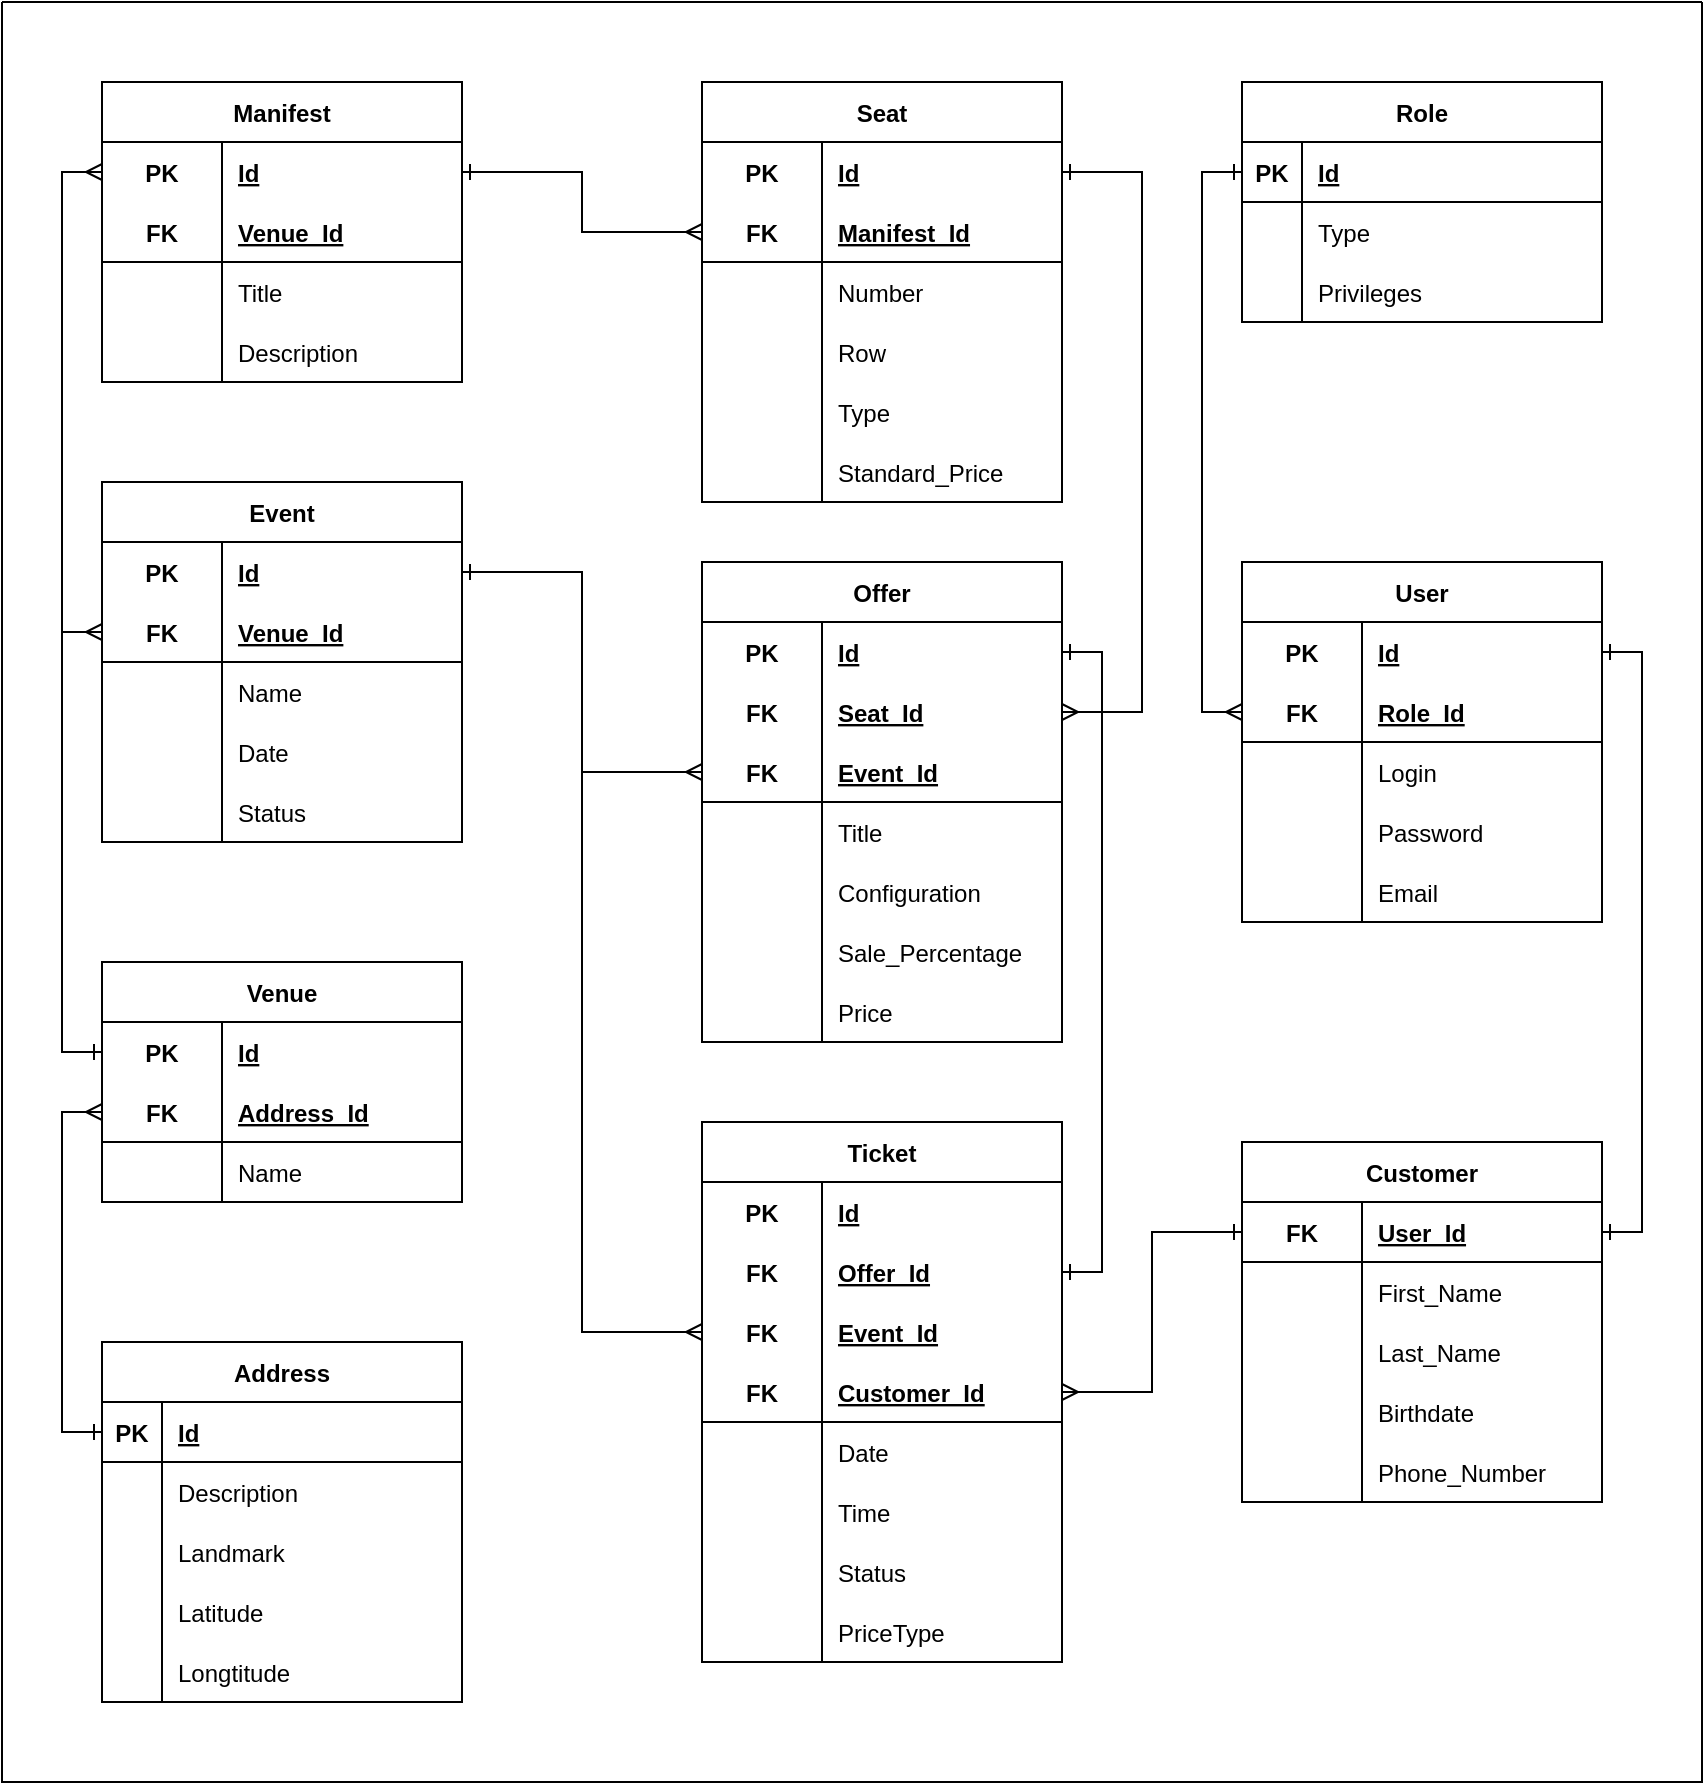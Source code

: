<mxfile version="20.7.4" type="device"><diagram id="R2lEEEUBdFMjLlhIrx00" name="Page-1"><mxGraphModel dx="1687" dy="1040" grid="1" gridSize="10" guides="1" tooltips="1" connect="1" arrows="1" fold="1" page="1" pageScale="1" pageWidth="850" pageHeight="1100" math="0" shadow="0" extFonts="Permanent Marker^https://fonts.googleapis.com/css?family=Permanent+Marker"><root><mxCell id="0"/><mxCell id="1" parent="0"/><mxCell id="dqAoFsvY-I1iA8rJUnwd-1" value="" style="swimlane;startSize=0;" vertex="1" parent="1"><mxGeometry width="850" height="890" as="geometry"/></mxCell><mxCell id="QeJVnzrdI5XAigztUtFh-101" value="Offer" style="shape=table;startSize=30;container=1;collapsible=1;childLayout=tableLayout;fixedRows=1;rowLines=0;fontStyle=1;align=center;resizeLast=1;" parent="dqAoFsvY-I1iA8rJUnwd-1" vertex="1"><mxGeometry x="350" y="280" width="180" height="240" as="geometry"/></mxCell><mxCell id="QeJVnzrdI5XAigztUtFh-102" value="" style="shape=tableRow;horizontal=0;startSize=0;swimlaneHead=0;swimlaneBody=0;fillColor=none;collapsible=0;dropTarget=0;points=[[0,0.5],[1,0.5]];portConstraint=eastwest;top=0;left=0;right=0;bottom=0;" parent="QeJVnzrdI5XAigztUtFh-101" vertex="1"><mxGeometry y="30" width="180" height="30" as="geometry"/></mxCell><mxCell id="QeJVnzrdI5XAigztUtFh-103" value="PK" style="shape=partialRectangle;connectable=0;fillColor=none;top=0;left=0;bottom=0;right=0;fontStyle=1;overflow=hidden;" parent="QeJVnzrdI5XAigztUtFh-102" vertex="1"><mxGeometry width="60" height="30" as="geometry"><mxRectangle width="60" height="30" as="alternateBounds"/></mxGeometry></mxCell><mxCell id="QeJVnzrdI5XAigztUtFh-104" value="Id" style="shape=partialRectangle;connectable=0;fillColor=none;top=0;left=0;bottom=0;right=0;align=left;spacingLeft=6;fontStyle=5;overflow=hidden;" parent="QeJVnzrdI5XAigztUtFh-102" vertex="1"><mxGeometry x="60" width="120" height="30" as="geometry"><mxRectangle width="120" height="30" as="alternateBounds"/></mxGeometry></mxCell><mxCell id="dqAoFsvY-I1iA8rJUnwd-13" value="" style="shape=tableRow;horizontal=0;startSize=0;swimlaneHead=0;swimlaneBody=0;fillColor=none;collapsible=0;dropTarget=0;points=[[0,0.5],[1,0.5]];portConstraint=eastwest;top=0;left=0;right=0;bottom=0;" vertex="1" parent="QeJVnzrdI5XAigztUtFh-101"><mxGeometry y="60" width="180" height="30" as="geometry"/></mxCell><mxCell id="dqAoFsvY-I1iA8rJUnwd-14" value="FK" style="shape=partialRectangle;connectable=0;fillColor=none;top=0;left=0;bottom=0;right=0;fontStyle=1;overflow=hidden;" vertex="1" parent="dqAoFsvY-I1iA8rJUnwd-13"><mxGeometry width="60" height="30" as="geometry"><mxRectangle width="60" height="30" as="alternateBounds"/></mxGeometry></mxCell><mxCell id="dqAoFsvY-I1iA8rJUnwd-15" value="Seat_Id" style="shape=partialRectangle;connectable=0;fillColor=none;top=0;left=0;bottom=0;right=0;align=left;spacingLeft=6;fontStyle=5;overflow=hidden;" vertex="1" parent="dqAoFsvY-I1iA8rJUnwd-13"><mxGeometry x="60" width="120" height="30" as="geometry"><mxRectangle width="120" height="30" as="alternateBounds"/></mxGeometry></mxCell><mxCell id="QeJVnzrdI5XAigztUtFh-105" value="" style="shape=tableRow;horizontal=0;startSize=0;swimlaneHead=0;swimlaneBody=0;fillColor=none;collapsible=0;dropTarget=0;points=[[0,0.5],[1,0.5]];portConstraint=eastwest;top=0;left=0;right=0;bottom=1;" parent="QeJVnzrdI5XAigztUtFh-101" vertex="1"><mxGeometry y="90" width="180" height="30" as="geometry"/></mxCell><mxCell id="QeJVnzrdI5XAigztUtFh-106" value="FK" style="shape=partialRectangle;connectable=0;fillColor=none;top=0;left=0;bottom=0;right=0;fontStyle=1;overflow=hidden;" parent="QeJVnzrdI5XAigztUtFh-105" vertex="1"><mxGeometry width="60" height="30" as="geometry"><mxRectangle width="60" height="30" as="alternateBounds"/></mxGeometry></mxCell><mxCell id="QeJVnzrdI5XAigztUtFh-107" value="Event_Id" style="shape=partialRectangle;connectable=0;fillColor=none;top=0;left=0;bottom=0;right=0;align=left;spacingLeft=6;fontStyle=5;overflow=hidden;" parent="QeJVnzrdI5XAigztUtFh-105" vertex="1"><mxGeometry x="60" width="120" height="30" as="geometry"><mxRectangle width="120" height="30" as="alternateBounds"/></mxGeometry></mxCell><mxCell id="QeJVnzrdI5XAigztUtFh-108" value="" style="shape=tableRow;horizontal=0;startSize=0;swimlaneHead=0;swimlaneBody=0;fillColor=none;collapsible=0;dropTarget=0;points=[[0,0.5],[1,0.5]];portConstraint=eastwest;top=0;left=0;right=0;bottom=0;" parent="QeJVnzrdI5XAigztUtFh-101" vertex="1"><mxGeometry y="120" width="180" height="30" as="geometry"/></mxCell><mxCell id="QeJVnzrdI5XAigztUtFh-109" value="" style="shape=partialRectangle;connectable=0;fillColor=none;top=0;left=0;bottom=0;right=0;editable=1;overflow=hidden;" parent="QeJVnzrdI5XAigztUtFh-108" vertex="1"><mxGeometry width="60" height="30" as="geometry"><mxRectangle width="60" height="30" as="alternateBounds"/></mxGeometry></mxCell><mxCell id="QeJVnzrdI5XAigztUtFh-110" value="Title" style="shape=partialRectangle;connectable=0;fillColor=none;top=0;left=0;bottom=0;right=0;align=left;spacingLeft=6;overflow=hidden;" parent="QeJVnzrdI5XAigztUtFh-108" vertex="1"><mxGeometry x="60" width="120" height="30" as="geometry"><mxRectangle width="120" height="30" as="alternateBounds"/></mxGeometry></mxCell><mxCell id="QeJVnzrdI5XAigztUtFh-111" value="" style="shape=tableRow;horizontal=0;startSize=0;swimlaneHead=0;swimlaneBody=0;fillColor=none;collapsible=0;dropTarget=0;points=[[0,0.5],[1,0.5]];portConstraint=eastwest;top=0;left=0;right=0;bottom=0;" parent="QeJVnzrdI5XAigztUtFh-101" vertex="1"><mxGeometry y="150" width="180" height="30" as="geometry"/></mxCell><mxCell id="QeJVnzrdI5XAigztUtFh-112" value="" style="shape=partialRectangle;connectable=0;fillColor=none;top=0;left=0;bottom=0;right=0;editable=1;overflow=hidden;" parent="QeJVnzrdI5XAigztUtFh-111" vertex="1"><mxGeometry width="60" height="30" as="geometry"><mxRectangle width="60" height="30" as="alternateBounds"/></mxGeometry></mxCell><mxCell id="QeJVnzrdI5XAigztUtFh-113" value="Configuration" style="shape=partialRectangle;connectable=0;fillColor=none;top=0;left=0;bottom=0;right=0;align=left;spacingLeft=6;overflow=hidden;" parent="QeJVnzrdI5XAigztUtFh-111" vertex="1"><mxGeometry x="60" width="120" height="30" as="geometry"><mxRectangle width="120" height="30" as="alternateBounds"/></mxGeometry></mxCell><mxCell id="QeJVnzrdI5XAigztUtFh-114" value="" style="shape=tableRow;horizontal=0;startSize=0;swimlaneHead=0;swimlaneBody=0;fillColor=none;collapsible=0;dropTarget=0;points=[[0,0.5],[1,0.5]];portConstraint=eastwest;top=0;left=0;right=0;bottom=0;" parent="QeJVnzrdI5XAigztUtFh-101" vertex="1"><mxGeometry y="180" width="180" height="30" as="geometry"/></mxCell><mxCell id="QeJVnzrdI5XAigztUtFh-115" value="" style="shape=partialRectangle;connectable=0;fillColor=none;top=0;left=0;bottom=0;right=0;editable=1;overflow=hidden;" parent="QeJVnzrdI5XAigztUtFh-114" vertex="1"><mxGeometry width="60" height="30" as="geometry"><mxRectangle width="60" height="30" as="alternateBounds"/></mxGeometry></mxCell><mxCell id="QeJVnzrdI5XAigztUtFh-116" value="Sale_Percentage" style="shape=partialRectangle;connectable=0;fillColor=none;top=0;left=0;bottom=0;right=0;align=left;spacingLeft=6;overflow=hidden;" parent="QeJVnzrdI5XAigztUtFh-114" vertex="1"><mxGeometry x="60" width="120" height="30" as="geometry"><mxRectangle width="120" height="30" as="alternateBounds"/></mxGeometry></mxCell><mxCell id="dqAoFsvY-I1iA8rJUnwd-7" value="" style="shape=tableRow;horizontal=0;startSize=0;swimlaneHead=0;swimlaneBody=0;fillColor=none;collapsible=0;dropTarget=0;points=[[0,0.5],[1,0.5]];portConstraint=eastwest;top=0;left=0;right=0;bottom=0;" vertex="1" parent="QeJVnzrdI5XAigztUtFh-101"><mxGeometry y="210" width="180" height="30" as="geometry"/></mxCell><mxCell id="dqAoFsvY-I1iA8rJUnwd-8" value="" style="shape=partialRectangle;connectable=0;fillColor=none;top=0;left=0;bottom=0;right=0;editable=1;overflow=hidden;" vertex="1" parent="dqAoFsvY-I1iA8rJUnwd-7"><mxGeometry width="60" height="30" as="geometry"><mxRectangle width="60" height="30" as="alternateBounds"/></mxGeometry></mxCell><mxCell id="dqAoFsvY-I1iA8rJUnwd-9" value="Price" style="shape=partialRectangle;connectable=0;fillColor=none;top=0;left=0;bottom=0;right=0;align=left;spacingLeft=6;overflow=hidden;" vertex="1" parent="dqAoFsvY-I1iA8rJUnwd-7"><mxGeometry x="60" width="120" height="30" as="geometry"><mxRectangle width="120" height="30" as="alternateBounds"/></mxGeometry></mxCell><mxCell id="dqAoFsvY-I1iA8rJUnwd-18" value="Venue" style="shape=table;startSize=30;container=1;collapsible=1;childLayout=tableLayout;fixedRows=1;rowLines=0;fontStyle=1;align=center;resizeLast=1;" vertex="1" parent="dqAoFsvY-I1iA8rJUnwd-1"><mxGeometry x="50" y="480" width="180" height="120" as="geometry"/></mxCell><mxCell id="dqAoFsvY-I1iA8rJUnwd-19" value="" style="shape=tableRow;horizontal=0;startSize=0;swimlaneHead=0;swimlaneBody=0;fillColor=none;collapsible=0;dropTarget=0;points=[[0,0.5],[1,0.5]];portConstraint=eastwest;top=0;left=0;right=0;bottom=0;" vertex="1" parent="dqAoFsvY-I1iA8rJUnwd-18"><mxGeometry y="30" width="180" height="30" as="geometry"/></mxCell><mxCell id="dqAoFsvY-I1iA8rJUnwd-20" value="PK" style="shape=partialRectangle;connectable=0;fillColor=none;top=0;left=0;bottom=0;right=0;fontStyle=1;overflow=hidden;" vertex="1" parent="dqAoFsvY-I1iA8rJUnwd-19"><mxGeometry width="60" height="30" as="geometry"><mxRectangle width="60" height="30" as="alternateBounds"/></mxGeometry></mxCell><mxCell id="dqAoFsvY-I1iA8rJUnwd-21" value="Id" style="shape=partialRectangle;connectable=0;fillColor=none;top=0;left=0;bottom=0;right=0;align=left;spacingLeft=6;fontStyle=5;overflow=hidden;" vertex="1" parent="dqAoFsvY-I1iA8rJUnwd-19"><mxGeometry x="60" width="120" height="30" as="geometry"><mxRectangle width="120" height="30" as="alternateBounds"/></mxGeometry></mxCell><mxCell id="dqAoFsvY-I1iA8rJUnwd-22" value="" style="shape=tableRow;horizontal=0;startSize=0;swimlaneHead=0;swimlaneBody=0;fillColor=none;collapsible=0;dropTarget=0;points=[[0,0.5],[1,0.5]];portConstraint=eastwest;top=0;left=0;right=0;bottom=1;" vertex="1" parent="dqAoFsvY-I1iA8rJUnwd-18"><mxGeometry y="60" width="180" height="30" as="geometry"/></mxCell><mxCell id="dqAoFsvY-I1iA8rJUnwd-23" value="FK" style="shape=partialRectangle;connectable=0;fillColor=none;top=0;left=0;bottom=0;right=0;fontStyle=1;overflow=hidden;" vertex="1" parent="dqAoFsvY-I1iA8rJUnwd-22"><mxGeometry width="60" height="30" as="geometry"><mxRectangle width="60" height="30" as="alternateBounds"/></mxGeometry></mxCell><mxCell id="dqAoFsvY-I1iA8rJUnwd-24" value="Address_Id" style="shape=partialRectangle;connectable=0;fillColor=none;top=0;left=0;bottom=0;right=0;align=left;spacingLeft=6;fontStyle=5;overflow=hidden;" vertex="1" parent="dqAoFsvY-I1iA8rJUnwd-22"><mxGeometry x="60" width="120" height="30" as="geometry"><mxRectangle width="120" height="30" as="alternateBounds"/></mxGeometry></mxCell><mxCell id="dqAoFsvY-I1iA8rJUnwd-25" value="" style="shape=tableRow;horizontal=0;startSize=0;swimlaneHead=0;swimlaneBody=0;fillColor=none;collapsible=0;dropTarget=0;points=[[0,0.5],[1,0.5]];portConstraint=eastwest;top=0;left=0;right=0;bottom=0;" vertex="1" parent="dqAoFsvY-I1iA8rJUnwd-18"><mxGeometry y="90" width="180" height="30" as="geometry"/></mxCell><mxCell id="dqAoFsvY-I1iA8rJUnwd-26" value="" style="shape=partialRectangle;connectable=0;fillColor=none;top=0;left=0;bottom=0;right=0;editable=1;overflow=hidden;" vertex="1" parent="dqAoFsvY-I1iA8rJUnwd-25"><mxGeometry width="60" height="30" as="geometry"><mxRectangle width="60" height="30" as="alternateBounds"/></mxGeometry></mxCell><mxCell id="dqAoFsvY-I1iA8rJUnwd-27" value="Name" style="shape=partialRectangle;connectable=0;fillColor=none;top=0;left=0;bottom=0;right=0;align=left;spacingLeft=6;overflow=hidden;" vertex="1" parent="dqAoFsvY-I1iA8rJUnwd-25"><mxGeometry x="60" width="120" height="30" as="geometry"><mxRectangle width="120" height="30" as="alternateBounds"/></mxGeometry></mxCell><mxCell id="QeJVnzrdI5XAigztUtFh-1" value="Ticket" style="shape=table;startSize=30;container=1;collapsible=1;childLayout=tableLayout;fixedRows=1;rowLines=0;fontStyle=1;align=center;resizeLast=1;" parent="dqAoFsvY-I1iA8rJUnwd-1" vertex="1"><mxGeometry x="350" y="560" width="180" height="270" as="geometry"/></mxCell><mxCell id="QeJVnzrdI5XAigztUtFh-2" value="" style="shape=tableRow;horizontal=0;startSize=0;swimlaneHead=0;swimlaneBody=0;fillColor=none;collapsible=0;dropTarget=0;points=[[0,0.5],[1,0.5]];portConstraint=eastwest;top=0;left=0;right=0;bottom=0;" parent="QeJVnzrdI5XAigztUtFh-1" vertex="1"><mxGeometry y="30" width="180" height="30" as="geometry"/></mxCell><mxCell id="QeJVnzrdI5XAigztUtFh-3" value="PK" style="shape=partialRectangle;connectable=0;fillColor=none;top=0;left=0;bottom=0;right=0;fontStyle=1;overflow=hidden;" parent="QeJVnzrdI5XAigztUtFh-2" vertex="1"><mxGeometry width="60" height="30" as="geometry"><mxRectangle width="60" height="30" as="alternateBounds"/></mxGeometry></mxCell><mxCell id="QeJVnzrdI5XAigztUtFh-4" value="Id" style="shape=partialRectangle;connectable=0;fillColor=none;top=0;left=0;bottom=0;right=0;align=left;spacingLeft=6;fontStyle=5;overflow=hidden;" parent="QeJVnzrdI5XAigztUtFh-2" vertex="1"><mxGeometry x="60" width="120" height="30" as="geometry"><mxRectangle width="120" height="30" as="alternateBounds"/></mxGeometry></mxCell><mxCell id="QeJVnzrdI5XAigztUtFh-117" value="" style="shape=tableRow;horizontal=0;startSize=0;swimlaneHead=0;swimlaneBody=0;fillColor=none;collapsible=0;dropTarget=0;points=[[0,0.5],[1,0.5]];portConstraint=eastwest;top=0;left=0;right=0;bottom=0;" parent="QeJVnzrdI5XAigztUtFh-1" vertex="1"><mxGeometry y="60" width="180" height="30" as="geometry"/></mxCell><mxCell id="QeJVnzrdI5XAigztUtFh-118" value="FK" style="shape=partialRectangle;connectable=0;fillColor=none;top=0;left=0;bottom=0;right=0;fontStyle=1;overflow=hidden;" parent="QeJVnzrdI5XAigztUtFh-117" vertex="1"><mxGeometry width="60" height="30" as="geometry"><mxRectangle width="60" height="30" as="alternateBounds"/></mxGeometry></mxCell><mxCell id="QeJVnzrdI5XAigztUtFh-119" value="Offer_Id" style="shape=partialRectangle;connectable=0;fillColor=none;top=0;left=0;bottom=0;right=0;align=left;spacingLeft=6;fontStyle=5;overflow=hidden;" parent="QeJVnzrdI5XAigztUtFh-117" vertex="1"><mxGeometry x="60" width="120" height="30" as="geometry"><mxRectangle width="120" height="30" as="alternateBounds"/></mxGeometry></mxCell><mxCell id="QeJVnzrdI5XAigztUtFh-120" value="" style="shape=tableRow;horizontal=0;startSize=0;swimlaneHead=0;swimlaneBody=0;fillColor=none;collapsible=0;dropTarget=0;points=[[0,0.5],[1,0.5]];portConstraint=eastwest;top=0;left=0;right=0;bottom=0;" parent="QeJVnzrdI5XAigztUtFh-1" vertex="1"><mxGeometry y="90" width="180" height="30" as="geometry"/></mxCell><mxCell id="QeJVnzrdI5XAigztUtFh-121" value="FK" style="shape=partialRectangle;connectable=0;fillColor=none;top=0;left=0;bottom=0;right=0;fontStyle=1;overflow=hidden;" parent="QeJVnzrdI5XAigztUtFh-120" vertex="1"><mxGeometry width="60" height="30" as="geometry"><mxRectangle width="60" height="30" as="alternateBounds"/></mxGeometry></mxCell><mxCell id="QeJVnzrdI5XAigztUtFh-122" value="Event_Id" style="shape=partialRectangle;connectable=0;fillColor=none;top=0;left=0;bottom=0;right=0;align=left;spacingLeft=6;fontStyle=5;overflow=hidden;" parent="QeJVnzrdI5XAigztUtFh-120" vertex="1"><mxGeometry x="60" width="120" height="30" as="geometry"><mxRectangle width="120" height="30" as="alternateBounds"/></mxGeometry></mxCell><mxCell id="QeJVnzrdI5XAigztUtFh-5" value="" style="shape=tableRow;horizontal=0;startSize=0;swimlaneHead=0;swimlaneBody=0;fillColor=none;collapsible=0;dropTarget=0;points=[[0,0.5],[1,0.5]];portConstraint=eastwest;top=0;left=0;right=0;bottom=1;" parent="QeJVnzrdI5XAigztUtFh-1" vertex="1"><mxGeometry y="120" width="180" height="30" as="geometry"/></mxCell><mxCell id="QeJVnzrdI5XAigztUtFh-6" value="FK" style="shape=partialRectangle;connectable=0;fillColor=none;top=0;left=0;bottom=0;right=0;fontStyle=1;overflow=hidden;" parent="QeJVnzrdI5XAigztUtFh-5" vertex="1"><mxGeometry width="60" height="30" as="geometry"><mxRectangle width="60" height="30" as="alternateBounds"/></mxGeometry></mxCell><mxCell id="QeJVnzrdI5XAigztUtFh-7" value="Customer_Id" style="shape=partialRectangle;connectable=0;fillColor=none;top=0;left=0;bottom=0;right=0;align=left;spacingLeft=6;fontStyle=5;overflow=hidden;" parent="QeJVnzrdI5XAigztUtFh-5" vertex="1"><mxGeometry x="60" width="120" height="30" as="geometry"><mxRectangle width="120" height="30" as="alternateBounds"/></mxGeometry></mxCell><mxCell id="QeJVnzrdI5XAigztUtFh-8" value="" style="shape=tableRow;horizontal=0;startSize=0;swimlaneHead=0;swimlaneBody=0;fillColor=none;collapsible=0;dropTarget=0;points=[[0,0.5],[1,0.5]];portConstraint=eastwest;top=0;left=0;right=0;bottom=0;" parent="QeJVnzrdI5XAigztUtFh-1" vertex="1"><mxGeometry y="150" width="180" height="30" as="geometry"/></mxCell><mxCell id="QeJVnzrdI5XAigztUtFh-9" value="" style="shape=partialRectangle;connectable=0;fillColor=none;top=0;left=0;bottom=0;right=0;editable=1;overflow=hidden;" parent="QeJVnzrdI5XAigztUtFh-8" vertex="1"><mxGeometry width="60" height="30" as="geometry"><mxRectangle width="60" height="30" as="alternateBounds"/></mxGeometry></mxCell><mxCell id="QeJVnzrdI5XAigztUtFh-10" value="Date" style="shape=partialRectangle;connectable=0;fillColor=none;top=0;left=0;bottom=0;right=0;align=left;spacingLeft=6;overflow=hidden;" parent="QeJVnzrdI5XAigztUtFh-8" vertex="1"><mxGeometry x="60" width="120" height="30" as="geometry"><mxRectangle width="120" height="30" as="alternateBounds"/></mxGeometry></mxCell><mxCell id="QeJVnzrdI5XAigztUtFh-11" value="" style="shape=tableRow;horizontal=0;startSize=0;swimlaneHead=0;swimlaneBody=0;fillColor=none;collapsible=0;dropTarget=0;points=[[0,0.5],[1,0.5]];portConstraint=eastwest;top=0;left=0;right=0;bottom=0;" parent="QeJVnzrdI5XAigztUtFh-1" vertex="1"><mxGeometry y="180" width="180" height="30" as="geometry"/></mxCell><mxCell id="QeJVnzrdI5XAigztUtFh-12" value="" style="shape=partialRectangle;connectable=0;fillColor=none;top=0;left=0;bottom=0;right=0;editable=1;overflow=hidden;" parent="QeJVnzrdI5XAigztUtFh-11" vertex="1"><mxGeometry width="60" height="30" as="geometry"><mxRectangle width="60" height="30" as="alternateBounds"/></mxGeometry></mxCell><mxCell id="QeJVnzrdI5XAigztUtFh-13" value="Time" style="shape=partialRectangle;connectable=0;fillColor=none;top=0;left=0;bottom=0;right=0;align=left;spacingLeft=6;overflow=hidden;" parent="QeJVnzrdI5XAigztUtFh-11" vertex="1"><mxGeometry x="60" width="120" height="30" as="geometry"><mxRectangle width="120" height="30" as="alternateBounds"/></mxGeometry></mxCell><mxCell id="QeJVnzrdI5XAigztUtFh-129" value="" style="shape=tableRow;horizontal=0;startSize=0;swimlaneHead=0;swimlaneBody=0;fillColor=none;collapsible=0;dropTarget=0;points=[[0,0.5],[1,0.5]];portConstraint=eastwest;top=0;left=0;right=0;bottom=0;" parent="QeJVnzrdI5XAigztUtFh-1" vertex="1"><mxGeometry y="210" width="180" height="30" as="geometry"/></mxCell><mxCell id="QeJVnzrdI5XAigztUtFh-130" value="" style="shape=partialRectangle;connectable=0;fillColor=none;top=0;left=0;bottom=0;right=0;editable=1;overflow=hidden;" parent="QeJVnzrdI5XAigztUtFh-129" vertex="1"><mxGeometry width="60" height="30" as="geometry"><mxRectangle width="60" height="30" as="alternateBounds"/></mxGeometry></mxCell><mxCell id="QeJVnzrdI5XAigztUtFh-131" value="Status" style="shape=partialRectangle;connectable=0;fillColor=none;top=0;left=0;bottom=0;right=0;align=left;spacingLeft=6;overflow=hidden;" parent="QeJVnzrdI5XAigztUtFh-129" vertex="1"><mxGeometry x="60" width="120" height="30" as="geometry"><mxRectangle width="120" height="30" as="alternateBounds"/></mxGeometry></mxCell><mxCell id="dqAoFsvY-I1iA8rJUnwd-4" value="" style="shape=tableRow;horizontal=0;startSize=0;swimlaneHead=0;swimlaneBody=0;fillColor=none;collapsible=0;dropTarget=0;points=[[0,0.5],[1,0.5]];portConstraint=eastwest;top=0;left=0;right=0;bottom=0;" vertex="1" parent="QeJVnzrdI5XAigztUtFh-1"><mxGeometry y="240" width="180" height="30" as="geometry"/></mxCell><mxCell id="dqAoFsvY-I1iA8rJUnwd-5" value="" style="shape=partialRectangle;connectable=0;fillColor=none;top=0;left=0;bottom=0;right=0;editable=1;overflow=hidden;" vertex="1" parent="dqAoFsvY-I1iA8rJUnwd-4"><mxGeometry width="60" height="30" as="geometry"><mxRectangle width="60" height="30" as="alternateBounds"/></mxGeometry></mxCell><mxCell id="dqAoFsvY-I1iA8rJUnwd-6" value="PriceType" style="shape=partialRectangle;connectable=0;fillColor=none;top=0;left=0;bottom=0;right=0;align=left;spacingLeft=6;overflow=hidden;" vertex="1" parent="dqAoFsvY-I1iA8rJUnwd-4"><mxGeometry x="60" width="120" height="30" as="geometry"><mxRectangle width="120" height="30" as="alternateBounds"/></mxGeometry></mxCell><mxCell id="QeJVnzrdI5XAigztUtFh-82" value="Seat" style="shape=table;startSize=30;container=1;collapsible=1;childLayout=tableLayout;fixedRows=1;rowLines=0;fontStyle=1;align=center;resizeLast=1;" parent="dqAoFsvY-I1iA8rJUnwd-1" vertex="1"><mxGeometry x="350" y="40" width="180" height="210" as="geometry"/></mxCell><mxCell id="QeJVnzrdI5XAigztUtFh-83" value="" style="shape=tableRow;horizontal=0;startSize=0;swimlaneHead=0;swimlaneBody=0;fillColor=none;collapsible=0;dropTarget=0;points=[[0,0.5],[1,0.5]];portConstraint=eastwest;top=0;left=0;right=0;bottom=0;" parent="QeJVnzrdI5XAigztUtFh-82" vertex="1"><mxGeometry y="30" width="180" height="30" as="geometry"/></mxCell><mxCell id="QeJVnzrdI5XAigztUtFh-84" value="PK" style="shape=partialRectangle;connectable=0;fillColor=none;top=0;left=0;bottom=0;right=0;fontStyle=1;overflow=hidden;" parent="QeJVnzrdI5XAigztUtFh-83" vertex="1"><mxGeometry width="60" height="30" as="geometry"><mxRectangle width="60" height="30" as="alternateBounds"/></mxGeometry></mxCell><mxCell id="QeJVnzrdI5XAigztUtFh-85" value="Id" style="shape=partialRectangle;connectable=0;fillColor=none;top=0;left=0;bottom=0;right=0;align=left;spacingLeft=6;fontStyle=5;overflow=hidden;" parent="QeJVnzrdI5XAigztUtFh-83" vertex="1"><mxGeometry x="60" width="120" height="30" as="geometry"><mxRectangle width="120" height="30" as="alternateBounds"/></mxGeometry></mxCell><mxCell id="QeJVnzrdI5XAigztUtFh-86" value="" style="shape=tableRow;horizontal=0;startSize=0;swimlaneHead=0;swimlaneBody=0;fillColor=none;collapsible=0;dropTarget=0;points=[[0,0.5],[1,0.5]];portConstraint=eastwest;top=0;left=0;right=0;bottom=1;" parent="QeJVnzrdI5XAigztUtFh-82" vertex="1"><mxGeometry y="60" width="180" height="30" as="geometry"/></mxCell><mxCell id="QeJVnzrdI5XAigztUtFh-87" value="FK" style="shape=partialRectangle;connectable=0;fillColor=none;top=0;left=0;bottom=0;right=0;fontStyle=1;overflow=hidden;" parent="QeJVnzrdI5XAigztUtFh-86" vertex="1"><mxGeometry width="60" height="30" as="geometry"><mxRectangle width="60" height="30" as="alternateBounds"/></mxGeometry></mxCell><mxCell id="QeJVnzrdI5XAigztUtFh-88" value="Manifest_Id" style="shape=partialRectangle;connectable=0;fillColor=none;top=0;left=0;bottom=0;right=0;align=left;spacingLeft=6;fontStyle=5;overflow=hidden;" parent="QeJVnzrdI5XAigztUtFh-86" vertex="1"><mxGeometry x="60" width="120" height="30" as="geometry"><mxRectangle width="120" height="30" as="alternateBounds"/></mxGeometry></mxCell><mxCell id="QeJVnzrdI5XAigztUtFh-89" value="" style="shape=tableRow;horizontal=0;startSize=0;swimlaneHead=0;swimlaneBody=0;fillColor=none;collapsible=0;dropTarget=0;points=[[0,0.5],[1,0.5]];portConstraint=eastwest;top=0;left=0;right=0;bottom=0;" parent="QeJVnzrdI5XAigztUtFh-82" vertex="1"><mxGeometry y="90" width="180" height="30" as="geometry"/></mxCell><mxCell id="QeJVnzrdI5XAigztUtFh-90" value="" style="shape=partialRectangle;connectable=0;fillColor=none;top=0;left=0;bottom=0;right=0;editable=1;overflow=hidden;" parent="QeJVnzrdI5XAigztUtFh-89" vertex="1"><mxGeometry width="60" height="30" as="geometry"><mxRectangle width="60" height="30" as="alternateBounds"/></mxGeometry></mxCell><mxCell id="QeJVnzrdI5XAigztUtFh-91" value="Number" style="shape=partialRectangle;connectable=0;fillColor=none;top=0;left=0;bottom=0;right=0;align=left;spacingLeft=6;overflow=hidden;" parent="QeJVnzrdI5XAigztUtFh-89" vertex="1"><mxGeometry x="60" width="120" height="30" as="geometry"><mxRectangle width="120" height="30" as="alternateBounds"/></mxGeometry></mxCell><mxCell id="QeJVnzrdI5XAigztUtFh-92" value="" style="shape=tableRow;horizontal=0;startSize=0;swimlaneHead=0;swimlaneBody=0;fillColor=none;collapsible=0;dropTarget=0;points=[[0,0.5],[1,0.5]];portConstraint=eastwest;top=0;left=0;right=0;bottom=0;" parent="QeJVnzrdI5XAigztUtFh-82" vertex="1"><mxGeometry y="120" width="180" height="30" as="geometry"/></mxCell><mxCell id="QeJVnzrdI5XAigztUtFh-93" value="" style="shape=partialRectangle;connectable=0;fillColor=none;top=0;left=0;bottom=0;right=0;editable=1;overflow=hidden;" parent="QeJVnzrdI5XAigztUtFh-92" vertex="1"><mxGeometry width="60" height="30" as="geometry"><mxRectangle width="60" height="30" as="alternateBounds"/></mxGeometry></mxCell><mxCell id="QeJVnzrdI5XAigztUtFh-94" value="Row" style="shape=partialRectangle;connectable=0;fillColor=none;top=0;left=0;bottom=0;right=0;align=left;spacingLeft=6;overflow=hidden;" parent="QeJVnzrdI5XAigztUtFh-92" vertex="1"><mxGeometry x="60" width="120" height="30" as="geometry"><mxRectangle width="120" height="30" as="alternateBounds"/></mxGeometry></mxCell><mxCell id="QeJVnzrdI5XAigztUtFh-95" value="" style="shape=tableRow;horizontal=0;startSize=0;swimlaneHead=0;swimlaneBody=0;fillColor=none;collapsible=0;dropTarget=0;points=[[0,0.5],[1,0.5]];portConstraint=eastwest;top=0;left=0;right=0;bottom=0;" parent="QeJVnzrdI5XAigztUtFh-82" vertex="1"><mxGeometry y="150" width="180" height="30" as="geometry"/></mxCell><mxCell id="QeJVnzrdI5XAigztUtFh-96" value="" style="shape=partialRectangle;connectable=0;fillColor=none;top=0;left=0;bottom=0;right=0;editable=1;overflow=hidden;" parent="QeJVnzrdI5XAigztUtFh-95" vertex="1"><mxGeometry width="60" height="30" as="geometry"><mxRectangle width="60" height="30" as="alternateBounds"/></mxGeometry></mxCell><mxCell id="QeJVnzrdI5XAigztUtFh-97" value="Type" style="shape=partialRectangle;connectable=0;fillColor=none;top=0;left=0;bottom=0;right=0;align=left;spacingLeft=6;overflow=hidden;" parent="QeJVnzrdI5XAigztUtFh-95" vertex="1"><mxGeometry x="60" width="120" height="30" as="geometry"><mxRectangle width="120" height="30" as="alternateBounds"/></mxGeometry></mxCell><mxCell id="QeJVnzrdI5XAigztUtFh-98" value="" style="shape=tableRow;horizontal=0;startSize=0;swimlaneHead=0;swimlaneBody=0;fillColor=none;collapsible=0;dropTarget=0;points=[[0,0.5],[1,0.5]];portConstraint=eastwest;top=0;left=0;right=0;bottom=0;" parent="QeJVnzrdI5XAigztUtFh-82" vertex="1"><mxGeometry y="180" width="180" height="30" as="geometry"/></mxCell><mxCell id="QeJVnzrdI5XAigztUtFh-99" value="" style="shape=partialRectangle;connectable=0;fillColor=none;top=0;left=0;bottom=0;right=0;editable=1;overflow=hidden;" parent="QeJVnzrdI5XAigztUtFh-98" vertex="1"><mxGeometry width="60" height="30" as="geometry"><mxRectangle width="60" height="30" as="alternateBounds"/></mxGeometry></mxCell><mxCell id="QeJVnzrdI5XAigztUtFh-100" value="Standard_Price" style="shape=partialRectangle;connectable=0;fillColor=none;top=0;left=0;bottom=0;right=0;align=left;spacingLeft=6;overflow=hidden;" parent="QeJVnzrdI5XAigztUtFh-98" vertex="1"><mxGeometry x="60" width="120" height="30" as="geometry"><mxRectangle width="120" height="30" as="alternateBounds"/></mxGeometry></mxCell><mxCell id="QeJVnzrdI5XAigztUtFh-154" value="Customer" style="shape=table;startSize=30;container=1;collapsible=1;childLayout=tableLayout;fixedRows=1;rowLines=0;fontStyle=1;align=center;resizeLast=1;" parent="dqAoFsvY-I1iA8rJUnwd-1" vertex="1"><mxGeometry x="620" y="570" width="180" height="180" as="geometry"/></mxCell><mxCell id="QeJVnzrdI5XAigztUtFh-158" value="" style="shape=tableRow;horizontal=0;startSize=0;swimlaneHead=0;swimlaneBody=0;fillColor=none;collapsible=0;dropTarget=0;points=[[0,0.5],[1,0.5]];portConstraint=eastwest;top=0;left=0;right=0;bottom=1;" parent="QeJVnzrdI5XAigztUtFh-154" vertex="1"><mxGeometry y="30" width="180" height="30" as="geometry"/></mxCell><mxCell id="QeJVnzrdI5XAigztUtFh-159" value="FK" style="shape=partialRectangle;connectable=0;fillColor=none;top=0;left=0;bottom=0;right=0;fontStyle=1;overflow=hidden;" parent="QeJVnzrdI5XAigztUtFh-158" vertex="1"><mxGeometry width="60" height="30" as="geometry"><mxRectangle width="60" height="30" as="alternateBounds"/></mxGeometry></mxCell><mxCell id="QeJVnzrdI5XAigztUtFh-160" value="User_Id" style="shape=partialRectangle;connectable=0;fillColor=none;top=0;left=0;bottom=0;right=0;align=left;spacingLeft=6;fontStyle=5;overflow=hidden;" parent="QeJVnzrdI5XAigztUtFh-158" vertex="1"><mxGeometry x="60" width="120" height="30" as="geometry"><mxRectangle width="120" height="30" as="alternateBounds"/></mxGeometry></mxCell><mxCell id="QeJVnzrdI5XAigztUtFh-161" value="" style="shape=tableRow;horizontal=0;startSize=0;swimlaneHead=0;swimlaneBody=0;fillColor=none;collapsible=0;dropTarget=0;points=[[0,0.5],[1,0.5]];portConstraint=eastwest;top=0;left=0;right=0;bottom=0;" parent="QeJVnzrdI5XAigztUtFh-154" vertex="1"><mxGeometry y="60" width="180" height="30" as="geometry"/></mxCell><mxCell id="QeJVnzrdI5XAigztUtFh-162" value="" style="shape=partialRectangle;connectable=0;fillColor=none;top=0;left=0;bottom=0;right=0;editable=1;overflow=hidden;" parent="QeJVnzrdI5XAigztUtFh-161" vertex="1"><mxGeometry width="60" height="30" as="geometry"><mxRectangle width="60" height="30" as="alternateBounds"/></mxGeometry></mxCell><mxCell id="QeJVnzrdI5XAigztUtFh-163" value="First_Name" style="shape=partialRectangle;connectable=0;fillColor=none;top=0;left=0;bottom=0;right=0;align=left;spacingLeft=6;overflow=hidden;" parent="QeJVnzrdI5XAigztUtFh-161" vertex="1"><mxGeometry x="60" width="120" height="30" as="geometry"><mxRectangle width="120" height="30" as="alternateBounds"/></mxGeometry></mxCell><mxCell id="QeJVnzrdI5XAigztUtFh-164" value="" style="shape=tableRow;horizontal=0;startSize=0;swimlaneHead=0;swimlaneBody=0;fillColor=none;collapsible=0;dropTarget=0;points=[[0,0.5],[1,0.5]];portConstraint=eastwest;top=0;left=0;right=0;bottom=0;" parent="QeJVnzrdI5XAigztUtFh-154" vertex="1"><mxGeometry y="90" width="180" height="30" as="geometry"/></mxCell><mxCell id="QeJVnzrdI5XAigztUtFh-165" value="" style="shape=partialRectangle;connectable=0;fillColor=none;top=0;left=0;bottom=0;right=0;editable=1;overflow=hidden;" parent="QeJVnzrdI5XAigztUtFh-164" vertex="1"><mxGeometry width="60" height="30" as="geometry"><mxRectangle width="60" height="30" as="alternateBounds"/></mxGeometry></mxCell><mxCell id="QeJVnzrdI5XAigztUtFh-166" value="Last_Name" style="shape=partialRectangle;connectable=0;fillColor=none;top=0;left=0;bottom=0;right=0;align=left;spacingLeft=6;overflow=hidden;" parent="QeJVnzrdI5XAigztUtFh-164" vertex="1"><mxGeometry x="60" width="120" height="30" as="geometry"><mxRectangle width="120" height="30" as="alternateBounds"/></mxGeometry></mxCell><mxCell id="QeJVnzrdI5XAigztUtFh-167" value="" style="shape=tableRow;horizontal=0;startSize=0;swimlaneHead=0;swimlaneBody=0;fillColor=none;collapsible=0;dropTarget=0;points=[[0,0.5],[1,0.5]];portConstraint=eastwest;top=0;left=0;right=0;bottom=0;" parent="QeJVnzrdI5XAigztUtFh-154" vertex="1"><mxGeometry y="120" width="180" height="30" as="geometry"/></mxCell><mxCell id="QeJVnzrdI5XAigztUtFh-168" value="" style="shape=partialRectangle;connectable=0;fillColor=none;top=0;left=0;bottom=0;right=0;editable=1;overflow=hidden;" parent="QeJVnzrdI5XAigztUtFh-167" vertex="1"><mxGeometry width="60" height="30" as="geometry"><mxRectangle width="60" height="30" as="alternateBounds"/></mxGeometry></mxCell><mxCell id="QeJVnzrdI5XAigztUtFh-169" value="Birthdate" style="shape=partialRectangle;connectable=0;fillColor=none;top=0;left=0;bottom=0;right=0;align=left;spacingLeft=6;overflow=hidden;" parent="QeJVnzrdI5XAigztUtFh-167" vertex="1"><mxGeometry x="60" width="120" height="30" as="geometry"><mxRectangle width="120" height="30" as="alternateBounds"/></mxGeometry></mxCell><mxCell id="QeJVnzrdI5XAigztUtFh-173" value="" style="shape=tableRow;horizontal=0;startSize=0;swimlaneHead=0;swimlaneBody=0;fillColor=none;collapsible=0;dropTarget=0;points=[[0,0.5],[1,0.5]];portConstraint=eastwest;top=0;left=0;right=0;bottom=0;" parent="QeJVnzrdI5XAigztUtFh-154" vertex="1"><mxGeometry y="150" width="180" height="30" as="geometry"/></mxCell><mxCell id="QeJVnzrdI5XAigztUtFh-174" value="" style="shape=partialRectangle;connectable=0;fillColor=none;top=0;left=0;bottom=0;right=0;editable=1;overflow=hidden;" parent="QeJVnzrdI5XAigztUtFh-173" vertex="1"><mxGeometry width="60" height="30" as="geometry"><mxRectangle width="60" height="30" as="alternateBounds"/></mxGeometry></mxCell><mxCell id="QeJVnzrdI5XAigztUtFh-175" value="Phone_Number" style="shape=partialRectangle;connectable=0;fillColor=none;top=0;left=0;bottom=0;right=0;align=left;spacingLeft=6;overflow=hidden;" parent="QeJVnzrdI5XAigztUtFh-173" vertex="1"><mxGeometry x="60" width="120" height="30" as="geometry"><mxRectangle width="120" height="30" as="alternateBounds"/></mxGeometry></mxCell><mxCell id="QeJVnzrdI5XAigztUtFh-27" value="Event" style="shape=table;startSize=30;container=1;collapsible=1;childLayout=tableLayout;fixedRows=1;rowLines=0;fontStyle=1;align=center;resizeLast=1;" parent="dqAoFsvY-I1iA8rJUnwd-1" vertex="1"><mxGeometry x="50" y="240" width="180" height="180" as="geometry"/></mxCell><mxCell id="QeJVnzrdI5XAigztUtFh-28" value="" style="shape=tableRow;horizontal=0;startSize=0;swimlaneHead=0;swimlaneBody=0;fillColor=none;collapsible=0;dropTarget=0;points=[[0,0.5],[1,0.5]];portConstraint=eastwest;top=0;left=0;right=0;bottom=0;" parent="QeJVnzrdI5XAigztUtFh-27" vertex="1"><mxGeometry y="30" width="180" height="30" as="geometry"/></mxCell><mxCell id="QeJVnzrdI5XAigztUtFh-29" value="PK" style="shape=partialRectangle;connectable=0;fillColor=none;top=0;left=0;bottom=0;right=0;fontStyle=1;overflow=hidden;" parent="QeJVnzrdI5XAigztUtFh-28" vertex="1"><mxGeometry width="60" height="30" as="geometry"><mxRectangle width="60" height="30" as="alternateBounds"/></mxGeometry></mxCell><mxCell id="QeJVnzrdI5XAigztUtFh-30" value="Id" style="shape=partialRectangle;connectable=0;fillColor=none;top=0;left=0;bottom=0;right=0;align=left;spacingLeft=6;fontStyle=5;overflow=hidden;" parent="QeJVnzrdI5XAigztUtFh-28" vertex="1"><mxGeometry x="60" width="120" height="30" as="geometry"><mxRectangle width="120" height="30" as="alternateBounds"/></mxGeometry></mxCell><mxCell id="QeJVnzrdI5XAigztUtFh-31" value="" style="shape=tableRow;horizontal=0;startSize=0;swimlaneHead=0;swimlaneBody=0;fillColor=none;collapsible=0;dropTarget=0;points=[[0,0.5],[1,0.5]];portConstraint=eastwest;top=0;left=0;right=0;bottom=1;" parent="QeJVnzrdI5XAigztUtFh-27" vertex="1"><mxGeometry y="60" width="180" height="30" as="geometry"/></mxCell><mxCell id="QeJVnzrdI5XAigztUtFh-32" value="FK" style="shape=partialRectangle;connectable=0;fillColor=none;top=0;left=0;bottom=0;right=0;fontStyle=1;overflow=hidden;" parent="QeJVnzrdI5XAigztUtFh-31" vertex="1"><mxGeometry width="60" height="30" as="geometry"><mxRectangle width="60" height="30" as="alternateBounds"/></mxGeometry></mxCell><mxCell id="QeJVnzrdI5XAigztUtFh-33" value="Venue_Id" style="shape=partialRectangle;connectable=0;fillColor=none;top=0;left=0;bottom=0;right=0;align=left;spacingLeft=6;fontStyle=5;overflow=hidden;" parent="QeJVnzrdI5XAigztUtFh-31" vertex="1"><mxGeometry x="60" width="120" height="30" as="geometry"><mxRectangle width="120" height="30" as="alternateBounds"/></mxGeometry></mxCell><mxCell id="QeJVnzrdI5XAigztUtFh-34" value="" style="shape=tableRow;horizontal=0;startSize=0;swimlaneHead=0;swimlaneBody=0;fillColor=none;collapsible=0;dropTarget=0;points=[[0,0.5],[1,0.5]];portConstraint=eastwest;top=0;left=0;right=0;bottom=0;" parent="QeJVnzrdI5XAigztUtFh-27" vertex="1"><mxGeometry y="90" width="180" height="30" as="geometry"/></mxCell><mxCell id="QeJVnzrdI5XAigztUtFh-35" value="" style="shape=partialRectangle;connectable=0;fillColor=none;top=0;left=0;bottom=0;right=0;editable=1;overflow=hidden;" parent="QeJVnzrdI5XAigztUtFh-34" vertex="1"><mxGeometry width="60" height="30" as="geometry"><mxRectangle width="60" height="30" as="alternateBounds"/></mxGeometry></mxCell><mxCell id="QeJVnzrdI5XAigztUtFh-36" value="Name" style="shape=partialRectangle;connectable=0;fillColor=none;top=0;left=0;bottom=0;right=0;align=left;spacingLeft=6;overflow=hidden;" parent="QeJVnzrdI5XAigztUtFh-34" vertex="1"><mxGeometry x="60" width="120" height="30" as="geometry"><mxRectangle width="120" height="30" as="alternateBounds"/></mxGeometry></mxCell><mxCell id="QeJVnzrdI5XAigztUtFh-37" value="" style="shape=tableRow;horizontal=0;startSize=0;swimlaneHead=0;swimlaneBody=0;fillColor=none;collapsible=0;dropTarget=0;points=[[0,0.5],[1,0.5]];portConstraint=eastwest;top=0;left=0;right=0;bottom=0;" parent="QeJVnzrdI5XAigztUtFh-27" vertex="1"><mxGeometry y="120" width="180" height="30" as="geometry"/></mxCell><mxCell id="QeJVnzrdI5XAigztUtFh-38" value="" style="shape=partialRectangle;connectable=0;fillColor=none;top=0;left=0;bottom=0;right=0;editable=1;overflow=hidden;" parent="QeJVnzrdI5XAigztUtFh-37" vertex="1"><mxGeometry width="60" height="30" as="geometry"><mxRectangle width="60" height="30" as="alternateBounds"/></mxGeometry></mxCell><mxCell id="QeJVnzrdI5XAigztUtFh-39" value="Date" style="shape=partialRectangle;connectable=0;fillColor=none;top=0;left=0;bottom=0;right=0;align=left;spacingLeft=6;overflow=hidden;" parent="QeJVnzrdI5XAigztUtFh-37" vertex="1"><mxGeometry x="60" width="120" height="30" as="geometry"><mxRectangle width="120" height="30" as="alternateBounds"/></mxGeometry></mxCell><mxCell id="QeJVnzrdI5XAigztUtFh-79" value="" style="shape=tableRow;horizontal=0;startSize=0;swimlaneHead=0;swimlaneBody=0;fillColor=none;collapsible=0;dropTarget=0;points=[[0,0.5],[1,0.5]];portConstraint=eastwest;top=0;left=0;right=0;bottom=0;" parent="QeJVnzrdI5XAigztUtFh-27" vertex="1"><mxGeometry y="150" width="180" height="30" as="geometry"/></mxCell><mxCell id="QeJVnzrdI5XAigztUtFh-80" value="" style="shape=partialRectangle;connectable=0;fillColor=none;top=0;left=0;bottom=0;right=0;editable=1;overflow=hidden;" parent="QeJVnzrdI5XAigztUtFh-79" vertex="1"><mxGeometry width="60" height="30" as="geometry"><mxRectangle width="60" height="30" as="alternateBounds"/></mxGeometry></mxCell><mxCell id="QeJVnzrdI5XAigztUtFh-81" value="Status" style="shape=partialRectangle;connectable=0;fillColor=none;top=0;left=0;bottom=0;right=0;align=left;spacingLeft=6;overflow=hidden;" parent="QeJVnzrdI5XAigztUtFh-79" vertex="1"><mxGeometry x="60" width="120" height="30" as="geometry"><mxRectangle width="120" height="30" as="alternateBounds"/></mxGeometry></mxCell><mxCell id="QeJVnzrdI5XAigztUtFh-40" value="Manifest" style="shape=table;startSize=30;container=1;collapsible=1;childLayout=tableLayout;fixedRows=1;rowLines=0;fontStyle=1;align=center;resizeLast=1;" parent="dqAoFsvY-I1iA8rJUnwd-1" vertex="1"><mxGeometry x="50" y="40" width="180" height="150" as="geometry"/></mxCell><mxCell id="QeJVnzrdI5XAigztUtFh-41" value="" style="shape=tableRow;horizontal=0;startSize=0;swimlaneHead=0;swimlaneBody=0;fillColor=none;collapsible=0;dropTarget=0;points=[[0,0.5],[1,0.5]];portConstraint=eastwest;top=0;left=0;right=0;bottom=0;" parent="QeJVnzrdI5XAigztUtFh-40" vertex="1"><mxGeometry y="30" width="180" height="30" as="geometry"/></mxCell><mxCell id="QeJVnzrdI5XAigztUtFh-42" value="PK" style="shape=partialRectangle;connectable=0;fillColor=none;top=0;left=0;bottom=0;right=0;fontStyle=1;overflow=hidden;" parent="QeJVnzrdI5XAigztUtFh-41" vertex="1"><mxGeometry width="60" height="30" as="geometry"><mxRectangle width="60" height="30" as="alternateBounds"/></mxGeometry></mxCell><mxCell id="QeJVnzrdI5XAigztUtFh-43" value="Id" style="shape=partialRectangle;connectable=0;fillColor=none;top=0;left=0;bottom=0;right=0;align=left;spacingLeft=6;fontStyle=5;overflow=hidden;" parent="QeJVnzrdI5XAigztUtFh-41" vertex="1"><mxGeometry x="60" width="120" height="30" as="geometry"><mxRectangle width="120" height="30" as="alternateBounds"/></mxGeometry></mxCell><mxCell id="QeJVnzrdI5XAigztUtFh-44" value="" style="shape=tableRow;horizontal=0;startSize=0;swimlaneHead=0;swimlaneBody=0;fillColor=none;collapsible=0;dropTarget=0;points=[[0,0.5],[1,0.5]];portConstraint=eastwest;top=0;left=0;right=0;bottom=1;" parent="QeJVnzrdI5XAigztUtFh-40" vertex="1"><mxGeometry y="60" width="180" height="30" as="geometry"/></mxCell><mxCell id="QeJVnzrdI5XAigztUtFh-45" value="FK" style="shape=partialRectangle;connectable=0;fillColor=none;top=0;left=0;bottom=0;right=0;fontStyle=1;overflow=hidden;" parent="QeJVnzrdI5XAigztUtFh-44" vertex="1"><mxGeometry width="60" height="30" as="geometry"><mxRectangle width="60" height="30" as="alternateBounds"/></mxGeometry></mxCell><mxCell id="QeJVnzrdI5XAigztUtFh-46" value="Venue_Id" style="shape=partialRectangle;connectable=0;fillColor=none;top=0;left=0;bottom=0;right=0;align=left;spacingLeft=6;fontStyle=5;overflow=hidden;" parent="QeJVnzrdI5XAigztUtFh-44" vertex="1"><mxGeometry x="60" width="120" height="30" as="geometry"><mxRectangle width="120" height="30" as="alternateBounds"/></mxGeometry></mxCell><mxCell id="QeJVnzrdI5XAigztUtFh-47" value="" style="shape=tableRow;horizontal=0;startSize=0;swimlaneHead=0;swimlaneBody=0;fillColor=none;collapsible=0;dropTarget=0;points=[[0,0.5],[1,0.5]];portConstraint=eastwest;top=0;left=0;right=0;bottom=0;" parent="QeJVnzrdI5XAigztUtFh-40" vertex="1"><mxGeometry y="90" width="180" height="30" as="geometry"/></mxCell><mxCell id="QeJVnzrdI5XAigztUtFh-48" value="" style="shape=partialRectangle;connectable=0;fillColor=none;top=0;left=0;bottom=0;right=0;editable=1;overflow=hidden;" parent="QeJVnzrdI5XAigztUtFh-47" vertex="1"><mxGeometry width="60" height="30" as="geometry"><mxRectangle width="60" height="30" as="alternateBounds"/></mxGeometry></mxCell><mxCell id="QeJVnzrdI5XAigztUtFh-49" value="Title" style="shape=partialRectangle;connectable=0;fillColor=none;top=0;left=0;bottom=0;right=0;align=left;spacingLeft=6;overflow=hidden;" parent="QeJVnzrdI5XAigztUtFh-47" vertex="1"><mxGeometry x="60" width="120" height="30" as="geometry"><mxRectangle width="120" height="30" as="alternateBounds"/></mxGeometry></mxCell><mxCell id="QeJVnzrdI5XAigztUtFh-50" value="" style="shape=tableRow;horizontal=0;startSize=0;swimlaneHead=0;swimlaneBody=0;fillColor=none;collapsible=0;dropTarget=0;points=[[0,0.5],[1,0.5]];portConstraint=eastwest;top=0;left=0;right=0;bottom=0;" parent="QeJVnzrdI5XAigztUtFh-40" vertex="1"><mxGeometry y="120" width="180" height="30" as="geometry"/></mxCell><mxCell id="QeJVnzrdI5XAigztUtFh-51" value="" style="shape=partialRectangle;connectable=0;fillColor=none;top=0;left=0;bottom=0;right=0;editable=1;overflow=hidden;" parent="QeJVnzrdI5XAigztUtFh-50" vertex="1"><mxGeometry width="60" height="30" as="geometry"><mxRectangle width="60" height="30" as="alternateBounds"/></mxGeometry></mxCell><mxCell id="QeJVnzrdI5XAigztUtFh-52" value="Description" style="shape=partialRectangle;connectable=0;fillColor=none;top=0;left=0;bottom=0;right=0;align=left;spacingLeft=6;overflow=hidden;" parent="QeJVnzrdI5XAigztUtFh-50" vertex="1"><mxGeometry x="60" width="120" height="30" as="geometry"><mxRectangle width="120" height="30" as="alternateBounds"/></mxGeometry></mxCell><mxCell id="QeJVnzrdI5XAigztUtFh-66" value="Address" style="shape=table;startSize=30;container=1;collapsible=1;childLayout=tableLayout;fixedRows=1;rowLines=0;fontStyle=1;align=center;resizeLast=1;" parent="dqAoFsvY-I1iA8rJUnwd-1" vertex="1"><mxGeometry x="50" y="670" width="180" height="180" as="geometry"/></mxCell><mxCell id="QeJVnzrdI5XAigztUtFh-67" value="" style="shape=tableRow;horizontal=0;startSize=0;swimlaneHead=0;swimlaneBody=0;fillColor=none;collapsible=0;dropTarget=0;points=[[0,0.5],[1,0.5]];portConstraint=eastwest;top=0;left=0;right=0;bottom=1;" parent="QeJVnzrdI5XAigztUtFh-66" vertex="1"><mxGeometry y="30" width="180" height="30" as="geometry"/></mxCell><mxCell id="QeJVnzrdI5XAigztUtFh-68" value="PK" style="shape=partialRectangle;connectable=0;fillColor=none;top=0;left=0;bottom=0;right=0;fontStyle=1;overflow=hidden;" parent="QeJVnzrdI5XAigztUtFh-67" vertex="1"><mxGeometry width="30" height="30" as="geometry"><mxRectangle width="30" height="30" as="alternateBounds"/></mxGeometry></mxCell><mxCell id="QeJVnzrdI5XAigztUtFh-69" value="Id" style="shape=partialRectangle;connectable=0;fillColor=none;top=0;left=0;bottom=0;right=0;align=left;spacingLeft=6;fontStyle=5;overflow=hidden;" parent="QeJVnzrdI5XAigztUtFh-67" vertex="1"><mxGeometry x="30" width="150" height="30" as="geometry"><mxRectangle width="150" height="30" as="alternateBounds"/></mxGeometry></mxCell><mxCell id="QeJVnzrdI5XAigztUtFh-70" value="" style="shape=tableRow;horizontal=0;startSize=0;swimlaneHead=0;swimlaneBody=0;fillColor=none;collapsible=0;dropTarget=0;points=[[0,0.5],[1,0.5]];portConstraint=eastwest;top=0;left=0;right=0;bottom=0;" parent="QeJVnzrdI5XAigztUtFh-66" vertex="1"><mxGeometry y="60" width="180" height="30" as="geometry"/></mxCell><mxCell id="QeJVnzrdI5XAigztUtFh-71" value="" style="shape=partialRectangle;connectable=0;fillColor=none;top=0;left=0;bottom=0;right=0;editable=1;overflow=hidden;" parent="QeJVnzrdI5XAigztUtFh-70" vertex="1"><mxGeometry width="30" height="30" as="geometry"><mxRectangle width="30" height="30" as="alternateBounds"/></mxGeometry></mxCell><mxCell id="QeJVnzrdI5XAigztUtFh-72" value="Description" style="shape=partialRectangle;connectable=0;fillColor=none;top=0;left=0;bottom=0;right=0;align=left;spacingLeft=6;overflow=hidden;" parent="QeJVnzrdI5XAigztUtFh-70" vertex="1"><mxGeometry x="30" width="150" height="30" as="geometry"><mxRectangle width="150" height="30" as="alternateBounds"/></mxGeometry></mxCell><mxCell id="QeJVnzrdI5XAigztUtFh-73" value="" style="shape=tableRow;horizontal=0;startSize=0;swimlaneHead=0;swimlaneBody=0;fillColor=none;collapsible=0;dropTarget=0;points=[[0,0.5],[1,0.5]];portConstraint=eastwest;top=0;left=0;right=0;bottom=0;" parent="QeJVnzrdI5XAigztUtFh-66" vertex="1"><mxGeometry y="90" width="180" height="30" as="geometry"/></mxCell><mxCell id="QeJVnzrdI5XAigztUtFh-74" value="" style="shape=partialRectangle;connectable=0;fillColor=none;top=0;left=0;bottom=0;right=0;editable=1;overflow=hidden;" parent="QeJVnzrdI5XAigztUtFh-73" vertex="1"><mxGeometry width="30" height="30" as="geometry"><mxRectangle width="30" height="30" as="alternateBounds"/></mxGeometry></mxCell><mxCell id="QeJVnzrdI5XAigztUtFh-75" value="Landmark" style="shape=partialRectangle;connectable=0;fillColor=none;top=0;left=0;bottom=0;right=0;align=left;spacingLeft=6;overflow=hidden;" parent="QeJVnzrdI5XAigztUtFh-73" vertex="1"><mxGeometry x="30" width="150" height="30" as="geometry"><mxRectangle width="150" height="30" as="alternateBounds"/></mxGeometry></mxCell><mxCell id="dqAoFsvY-I1iA8rJUnwd-37" value="" style="shape=tableRow;horizontal=0;startSize=0;swimlaneHead=0;swimlaneBody=0;fillColor=none;collapsible=0;dropTarget=0;points=[[0,0.5],[1,0.5]];portConstraint=eastwest;top=0;left=0;right=0;bottom=0;" vertex="1" parent="QeJVnzrdI5XAigztUtFh-66"><mxGeometry y="120" width="180" height="30" as="geometry"/></mxCell><mxCell id="dqAoFsvY-I1iA8rJUnwd-38" value="" style="shape=partialRectangle;connectable=0;fillColor=none;top=0;left=0;bottom=0;right=0;editable=1;overflow=hidden;" vertex="1" parent="dqAoFsvY-I1iA8rJUnwd-37"><mxGeometry width="30" height="30" as="geometry"><mxRectangle width="30" height="30" as="alternateBounds"/></mxGeometry></mxCell><mxCell id="dqAoFsvY-I1iA8rJUnwd-39" value="Latitude" style="shape=partialRectangle;connectable=0;fillColor=none;top=0;left=0;bottom=0;right=0;align=left;spacingLeft=6;overflow=hidden;" vertex="1" parent="dqAoFsvY-I1iA8rJUnwd-37"><mxGeometry x="30" width="150" height="30" as="geometry"><mxRectangle width="150" height="30" as="alternateBounds"/></mxGeometry></mxCell><mxCell id="dqAoFsvY-I1iA8rJUnwd-40" value="" style="shape=tableRow;horizontal=0;startSize=0;swimlaneHead=0;swimlaneBody=0;fillColor=none;collapsible=0;dropTarget=0;points=[[0,0.5],[1,0.5]];portConstraint=eastwest;top=0;left=0;right=0;bottom=0;" vertex="1" parent="QeJVnzrdI5XAigztUtFh-66"><mxGeometry y="150" width="180" height="30" as="geometry"/></mxCell><mxCell id="dqAoFsvY-I1iA8rJUnwd-41" value="" style="shape=partialRectangle;connectable=0;fillColor=none;top=0;left=0;bottom=0;right=0;editable=1;overflow=hidden;" vertex="1" parent="dqAoFsvY-I1iA8rJUnwd-40"><mxGeometry width="30" height="30" as="geometry"><mxRectangle width="30" height="30" as="alternateBounds"/></mxGeometry></mxCell><mxCell id="dqAoFsvY-I1iA8rJUnwd-42" value="Longtitude" style="shape=partialRectangle;connectable=0;fillColor=none;top=0;left=0;bottom=0;right=0;align=left;spacingLeft=6;overflow=hidden;" vertex="1" parent="dqAoFsvY-I1iA8rJUnwd-40"><mxGeometry x="30" width="150" height="30" as="geometry"><mxRectangle width="150" height="30" as="alternateBounds"/></mxGeometry></mxCell><mxCell id="dqAoFsvY-I1iA8rJUnwd-45" style="edgeStyle=orthogonalEdgeStyle;rounded=0;orthogonalLoop=1;jettySize=auto;html=1;entryX=0;entryY=0.5;entryDx=0;entryDy=0;startArrow=ERmany;startFill=0;endArrow=ERone;endFill=0;" edge="1" parent="dqAoFsvY-I1iA8rJUnwd-1" source="dqAoFsvY-I1iA8rJUnwd-22" target="QeJVnzrdI5XAigztUtFh-67"><mxGeometry relative="1" as="geometry"/></mxCell><mxCell id="dqAoFsvY-I1iA8rJUnwd-46" style="edgeStyle=orthogonalEdgeStyle;rounded=0;orthogonalLoop=1;jettySize=auto;html=1;entryX=0;entryY=0.5;entryDx=0;entryDy=0;startArrow=ERmany;startFill=0;endArrow=ERone;endFill=0;" edge="1" parent="dqAoFsvY-I1iA8rJUnwd-1" source="QeJVnzrdI5XAigztUtFh-41" target="dqAoFsvY-I1iA8rJUnwd-19"><mxGeometry relative="1" as="geometry"/></mxCell><mxCell id="dqAoFsvY-I1iA8rJUnwd-64" style="edgeStyle=orthogonalEdgeStyle;rounded=0;orthogonalLoop=1;jettySize=auto;html=1;entryX=0;entryY=0.5;entryDx=0;entryDy=0;startArrow=ERmany;startFill=0;endArrow=ERone;endFill=0;" edge="1" parent="dqAoFsvY-I1iA8rJUnwd-1" source="QeJVnzrdI5XAigztUtFh-31" target="dqAoFsvY-I1iA8rJUnwd-19"><mxGeometry relative="1" as="geometry"/></mxCell><mxCell id="dqAoFsvY-I1iA8rJUnwd-65" style="edgeStyle=orthogonalEdgeStyle;rounded=0;orthogonalLoop=1;jettySize=auto;html=1;exitX=0;exitY=0.5;exitDx=0;exitDy=0;startArrow=ERmany;startFill=0;endArrow=ERone;endFill=0;entryX=1;entryY=0.5;entryDx=0;entryDy=0;" edge="1" parent="dqAoFsvY-I1iA8rJUnwd-1" source="QeJVnzrdI5XAigztUtFh-86" target="QeJVnzrdI5XAigztUtFh-41"><mxGeometry relative="1" as="geometry"/></mxCell><mxCell id="dqAoFsvY-I1iA8rJUnwd-66" style="edgeStyle=orthogonalEdgeStyle;rounded=0;orthogonalLoop=1;jettySize=auto;html=1;entryX=1;entryY=0.5;entryDx=0;entryDy=0;startArrow=ERmany;startFill=0;endArrow=ERone;endFill=0;exitX=1;exitY=0.5;exitDx=0;exitDy=0;" edge="1" parent="dqAoFsvY-I1iA8rJUnwd-1" source="dqAoFsvY-I1iA8rJUnwd-13" target="QeJVnzrdI5XAigztUtFh-83"><mxGeometry relative="1" as="geometry"><Array as="points"><mxPoint x="570" y="355"/><mxPoint x="570" y="85"/></Array></mxGeometry></mxCell><mxCell id="dqAoFsvY-I1iA8rJUnwd-67" style="edgeStyle=orthogonalEdgeStyle;rounded=0;orthogonalLoop=1;jettySize=auto;html=1;entryX=1;entryY=0.5;entryDx=0;entryDy=0;startArrow=ERmany;startFill=0;endArrow=ERone;endFill=0;" edge="1" parent="dqAoFsvY-I1iA8rJUnwd-1" source="QeJVnzrdI5XAigztUtFh-105" target="QeJVnzrdI5XAigztUtFh-28"><mxGeometry relative="1" as="geometry"/></mxCell><mxCell id="dqAoFsvY-I1iA8rJUnwd-68" style="edgeStyle=orthogonalEdgeStyle;rounded=0;orthogonalLoop=1;jettySize=auto;html=1;entryX=1;entryY=0.5;entryDx=0;entryDy=0;startArrow=ERmany;startFill=0;endArrow=ERone;endFill=0;exitX=0;exitY=0.5;exitDx=0;exitDy=0;" edge="1" parent="dqAoFsvY-I1iA8rJUnwd-1" source="QeJVnzrdI5XAigztUtFh-120" target="QeJVnzrdI5XAigztUtFh-28"><mxGeometry relative="1" as="geometry"/></mxCell><mxCell id="QeJVnzrdI5XAigztUtFh-186" value="User" style="shape=table;startSize=30;container=1;collapsible=1;childLayout=tableLayout;fixedRows=1;rowLines=0;fontStyle=1;align=center;resizeLast=1;" parent="dqAoFsvY-I1iA8rJUnwd-1" vertex="1"><mxGeometry x="620" y="280" width="180" height="180" as="geometry"/></mxCell><mxCell id="QeJVnzrdI5XAigztUtFh-187" value="" style="shape=tableRow;horizontal=0;startSize=0;swimlaneHead=0;swimlaneBody=0;fillColor=none;collapsible=0;dropTarget=0;points=[[0,0.5],[1,0.5]];portConstraint=eastwest;top=0;left=0;right=0;bottom=0;" parent="QeJVnzrdI5XAigztUtFh-186" vertex="1"><mxGeometry y="30" width="180" height="30" as="geometry"/></mxCell><mxCell id="QeJVnzrdI5XAigztUtFh-188" value="PK" style="shape=partialRectangle;connectable=0;fillColor=none;top=0;left=0;bottom=0;right=0;fontStyle=1;overflow=hidden;" parent="QeJVnzrdI5XAigztUtFh-187" vertex="1"><mxGeometry width="60" height="30" as="geometry"><mxRectangle width="60" height="30" as="alternateBounds"/></mxGeometry></mxCell><mxCell id="QeJVnzrdI5XAigztUtFh-189" value="Id" style="shape=partialRectangle;connectable=0;fillColor=none;top=0;left=0;bottom=0;right=0;align=left;spacingLeft=6;fontStyle=5;overflow=hidden;" parent="QeJVnzrdI5XAigztUtFh-187" vertex="1"><mxGeometry x="60" width="120" height="30" as="geometry"><mxRectangle width="120" height="30" as="alternateBounds"/></mxGeometry></mxCell><mxCell id="QeJVnzrdI5XAigztUtFh-190" value="" style="shape=tableRow;horizontal=0;startSize=0;swimlaneHead=0;swimlaneBody=0;fillColor=none;collapsible=0;dropTarget=0;points=[[0,0.5],[1,0.5]];portConstraint=eastwest;top=0;left=0;right=0;bottom=1;" parent="QeJVnzrdI5XAigztUtFh-186" vertex="1"><mxGeometry y="60" width="180" height="30" as="geometry"/></mxCell><mxCell id="QeJVnzrdI5XAigztUtFh-191" value="FK" style="shape=partialRectangle;connectable=0;fillColor=none;top=0;left=0;bottom=0;right=0;fontStyle=1;overflow=hidden;" parent="QeJVnzrdI5XAigztUtFh-190" vertex="1"><mxGeometry width="60" height="30" as="geometry"><mxRectangle width="60" height="30" as="alternateBounds"/></mxGeometry></mxCell><mxCell id="QeJVnzrdI5XAigztUtFh-192" value="Role_Id" style="shape=partialRectangle;connectable=0;fillColor=none;top=0;left=0;bottom=0;right=0;align=left;spacingLeft=6;fontStyle=5;overflow=hidden;" parent="QeJVnzrdI5XAigztUtFh-190" vertex="1"><mxGeometry x="60" width="120" height="30" as="geometry"><mxRectangle width="120" height="30" as="alternateBounds"/></mxGeometry></mxCell><mxCell id="QeJVnzrdI5XAigztUtFh-193" value="" style="shape=tableRow;horizontal=0;startSize=0;swimlaneHead=0;swimlaneBody=0;fillColor=none;collapsible=0;dropTarget=0;points=[[0,0.5],[1,0.5]];portConstraint=eastwest;top=0;left=0;right=0;bottom=0;" parent="QeJVnzrdI5XAigztUtFh-186" vertex="1"><mxGeometry y="90" width="180" height="30" as="geometry"/></mxCell><mxCell id="QeJVnzrdI5XAigztUtFh-194" value="" style="shape=partialRectangle;connectable=0;fillColor=none;top=0;left=0;bottom=0;right=0;editable=1;overflow=hidden;" parent="QeJVnzrdI5XAigztUtFh-193" vertex="1"><mxGeometry width="60" height="30" as="geometry"><mxRectangle width="60" height="30" as="alternateBounds"/></mxGeometry></mxCell><mxCell id="QeJVnzrdI5XAigztUtFh-195" value="Login" style="shape=partialRectangle;connectable=0;fillColor=none;top=0;left=0;bottom=0;right=0;align=left;spacingLeft=6;overflow=hidden;" parent="QeJVnzrdI5XAigztUtFh-193" vertex="1"><mxGeometry x="60" width="120" height="30" as="geometry"><mxRectangle width="120" height="30" as="alternateBounds"/></mxGeometry></mxCell><mxCell id="QeJVnzrdI5XAigztUtFh-196" value="" style="shape=tableRow;horizontal=0;startSize=0;swimlaneHead=0;swimlaneBody=0;fillColor=none;collapsible=0;dropTarget=0;points=[[0,0.5],[1,0.5]];portConstraint=eastwest;top=0;left=0;right=0;bottom=0;" parent="QeJVnzrdI5XAigztUtFh-186" vertex="1"><mxGeometry y="120" width="180" height="30" as="geometry"/></mxCell><mxCell id="QeJVnzrdI5XAigztUtFh-197" value="" style="shape=partialRectangle;connectable=0;fillColor=none;top=0;left=0;bottom=0;right=0;editable=1;overflow=hidden;" parent="QeJVnzrdI5XAigztUtFh-196" vertex="1"><mxGeometry width="60" height="30" as="geometry"><mxRectangle width="60" height="30" as="alternateBounds"/></mxGeometry></mxCell><mxCell id="QeJVnzrdI5XAigztUtFh-198" value="Password" style="shape=partialRectangle;connectable=0;fillColor=none;top=0;left=0;bottom=0;right=0;align=left;spacingLeft=6;overflow=hidden;" parent="QeJVnzrdI5XAigztUtFh-196" vertex="1"><mxGeometry x="60" width="120" height="30" as="geometry"><mxRectangle width="120" height="30" as="alternateBounds"/></mxGeometry></mxCell><mxCell id="QeJVnzrdI5XAigztUtFh-199" value="" style="shape=tableRow;horizontal=0;startSize=0;swimlaneHead=0;swimlaneBody=0;fillColor=none;collapsible=0;dropTarget=0;points=[[0,0.5],[1,0.5]];portConstraint=eastwest;top=0;left=0;right=0;bottom=0;" parent="QeJVnzrdI5XAigztUtFh-186" vertex="1"><mxGeometry y="150" width="180" height="30" as="geometry"/></mxCell><mxCell id="QeJVnzrdI5XAigztUtFh-200" value="" style="shape=partialRectangle;connectable=0;fillColor=none;top=0;left=0;bottom=0;right=0;editable=1;overflow=hidden;" parent="QeJVnzrdI5XAigztUtFh-199" vertex="1"><mxGeometry width="60" height="30" as="geometry"><mxRectangle width="60" height="30" as="alternateBounds"/></mxGeometry></mxCell><mxCell id="QeJVnzrdI5XAigztUtFh-201" value="Email" style="shape=partialRectangle;connectable=0;fillColor=none;top=0;left=0;bottom=0;right=0;align=left;spacingLeft=6;overflow=hidden;" parent="QeJVnzrdI5XAigztUtFh-199" vertex="1"><mxGeometry x="60" width="120" height="30" as="geometry"><mxRectangle width="120" height="30" as="alternateBounds"/></mxGeometry></mxCell><mxCell id="QeJVnzrdI5XAigztUtFh-176" value="Role" style="shape=table;startSize=30;container=1;collapsible=1;childLayout=tableLayout;fixedRows=1;rowLines=0;fontStyle=1;align=center;resizeLast=1;" parent="dqAoFsvY-I1iA8rJUnwd-1" vertex="1"><mxGeometry x="620" y="40" width="180" height="120" as="geometry"/></mxCell><mxCell id="QeJVnzrdI5XAigztUtFh-177" value="" style="shape=tableRow;horizontal=0;startSize=0;swimlaneHead=0;swimlaneBody=0;fillColor=none;collapsible=0;dropTarget=0;points=[[0,0.5],[1,0.5]];portConstraint=eastwest;top=0;left=0;right=0;bottom=1;" parent="QeJVnzrdI5XAigztUtFh-176" vertex="1"><mxGeometry y="30" width="180" height="30" as="geometry"/></mxCell><mxCell id="QeJVnzrdI5XAigztUtFh-178" value="PK" style="shape=partialRectangle;connectable=0;fillColor=none;top=0;left=0;bottom=0;right=0;fontStyle=1;overflow=hidden;" parent="QeJVnzrdI5XAigztUtFh-177" vertex="1"><mxGeometry width="30" height="30" as="geometry"><mxRectangle width="30" height="30" as="alternateBounds"/></mxGeometry></mxCell><mxCell id="QeJVnzrdI5XAigztUtFh-179" value="Id" style="shape=partialRectangle;connectable=0;fillColor=none;top=0;left=0;bottom=0;right=0;align=left;spacingLeft=6;fontStyle=5;overflow=hidden;" parent="QeJVnzrdI5XAigztUtFh-177" vertex="1"><mxGeometry x="30" width="150" height="30" as="geometry"><mxRectangle width="150" height="30" as="alternateBounds"/></mxGeometry></mxCell><mxCell id="QeJVnzrdI5XAigztUtFh-180" value="" style="shape=tableRow;horizontal=0;startSize=0;swimlaneHead=0;swimlaneBody=0;fillColor=none;collapsible=0;dropTarget=0;points=[[0,0.5],[1,0.5]];portConstraint=eastwest;top=0;left=0;right=0;bottom=0;" parent="QeJVnzrdI5XAigztUtFh-176" vertex="1"><mxGeometry y="60" width="180" height="30" as="geometry"/></mxCell><mxCell id="QeJVnzrdI5XAigztUtFh-181" value="" style="shape=partialRectangle;connectable=0;fillColor=none;top=0;left=0;bottom=0;right=0;editable=1;overflow=hidden;" parent="QeJVnzrdI5XAigztUtFh-180" vertex="1"><mxGeometry width="30" height="30" as="geometry"><mxRectangle width="30" height="30" as="alternateBounds"/></mxGeometry></mxCell><mxCell id="QeJVnzrdI5XAigztUtFh-182" value="Type" style="shape=partialRectangle;connectable=0;fillColor=none;top=0;left=0;bottom=0;right=0;align=left;spacingLeft=6;overflow=hidden;" parent="QeJVnzrdI5XAigztUtFh-180" vertex="1"><mxGeometry x="30" width="150" height="30" as="geometry"><mxRectangle width="150" height="30" as="alternateBounds"/></mxGeometry></mxCell><mxCell id="QeJVnzrdI5XAigztUtFh-183" value="" style="shape=tableRow;horizontal=0;startSize=0;swimlaneHead=0;swimlaneBody=0;fillColor=none;collapsible=0;dropTarget=0;points=[[0,0.5],[1,0.5]];portConstraint=eastwest;top=0;left=0;right=0;bottom=0;" parent="QeJVnzrdI5XAigztUtFh-176" vertex="1"><mxGeometry y="90" width="180" height="30" as="geometry"/></mxCell><mxCell id="QeJVnzrdI5XAigztUtFh-184" value="" style="shape=partialRectangle;connectable=0;fillColor=none;top=0;left=0;bottom=0;right=0;editable=1;overflow=hidden;" parent="QeJVnzrdI5XAigztUtFh-183" vertex="1"><mxGeometry width="30" height="30" as="geometry"><mxRectangle width="30" height="30" as="alternateBounds"/></mxGeometry></mxCell><mxCell id="QeJVnzrdI5XAigztUtFh-185" value="Privileges" style="shape=partialRectangle;connectable=0;fillColor=none;top=0;left=0;bottom=0;right=0;align=left;spacingLeft=6;overflow=hidden;" parent="QeJVnzrdI5XAigztUtFh-183" vertex="1"><mxGeometry x="30" width="150" height="30" as="geometry"><mxRectangle width="150" height="30" as="alternateBounds"/></mxGeometry></mxCell><mxCell id="dqAoFsvY-I1iA8rJUnwd-69" style="edgeStyle=orthogonalEdgeStyle;rounded=0;orthogonalLoop=1;jettySize=auto;html=1;entryX=1;entryY=0.5;entryDx=0;entryDy=0;startArrow=ERone;startFill=0;endArrow=ERone;endFill=0;exitX=1;exitY=0.5;exitDx=0;exitDy=0;" edge="1" parent="dqAoFsvY-I1iA8rJUnwd-1" source="QeJVnzrdI5XAigztUtFh-158" target="QeJVnzrdI5XAigztUtFh-187"><mxGeometry relative="1" as="geometry"/></mxCell><mxCell id="dqAoFsvY-I1iA8rJUnwd-70" style="edgeStyle=orthogonalEdgeStyle;rounded=0;orthogonalLoop=1;jettySize=auto;html=1;entryX=0;entryY=0.5;entryDx=0;entryDy=0;startArrow=ERmany;startFill=0;endArrow=ERone;endFill=0;" edge="1" parent="dqAoFsvY-I1iA8rJUnwd-1" source="QeJVnzrdI5XAigztUtFh-190" target="QeJVnzrdI5XAigztUtFh-177"><mxGeometry relative="1" as="geometry"/></mxCell><mxCell id="dqAoFsvY-I1iA8rJUnwd-71" style="edgeStyle=orthogonalEdgeStyle;rounded=0;orthogonalLoop=1;jettySize=auto;html=1;entryX=1;entryY=0.5;entryDx=0;entryDy=0;startArrow=ERone;startFill=0;endArrow=ERone;endFill=0;exitX=1;exitY=0.5;exitDx=0;exitDy=0;" edge="1" parent="dqAoFsvY-I1iA8rJUnwd-1" source="QeJVnzrdI5XAigztUtFh-117" target="QeJVnzrdI5XAigztUtFh-102"><mxGeometry relative="1" as="geometry"/></mxCell><mxCell id="dqAoFsvY-I1iA8rJUnwd-73" style="edgeStyle=orthogonalEdgeStyle;rounded=0;orthogonalLoop=1;jettySize=auto;html=1;entryX=0;entryY=0.5;entryDx=0;entryDy=0;startArrow=ERmany;startFill=0;endArrow=ERone;endFill=0;" edge="1" parent="dqAoFsvY-I1iA8rJUnwd-1" source="QeJVnzrdI5XAigztUtFh-5" target="QeJVnzrdI5XAigztUtFh-158"><mxGeometry relative="1" as="geometry"/></mxCell></root></mxGraphModel></diagram></mxfile>